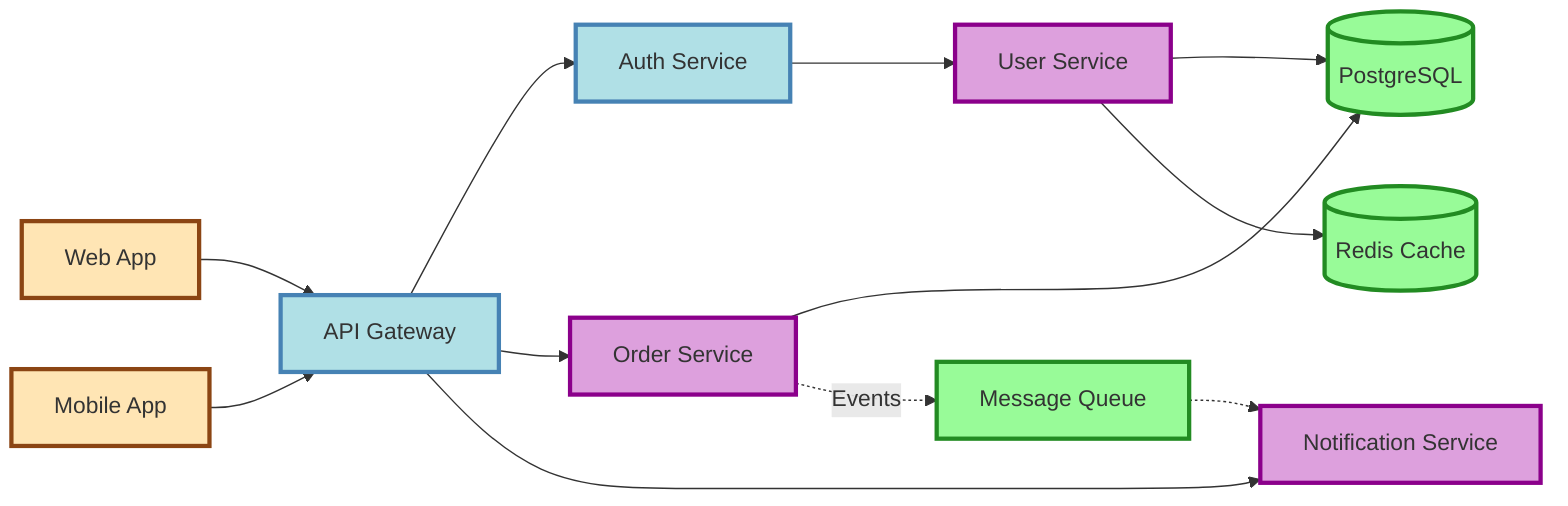graph LR
    Web[Web App]
    Mobile[Mobile App]
    Gateway[API Gateway]
    Auth[Auth Service]
    UserService[User Service]
    OrderService[Order Service]
    NotifyService[Notification Service]
    DB[(PostgreSQL)]
    Cache[(Redis Cache)]
    Queue[Message Queue]

    Web --> Gateway
    Mobile --> Gateway
    Gateway --> Auth
    Auth --> UserService
    Gateway --> OrderService
    Gateway --> NotifyService

    UserService --> DB
    UserService --> Cache
    OrderService --> DB
    OrderService -.->|Events| Queue
    Queue -.-> NotifyService

    classDef ui fill:#FFE5B4,stroke:#8B4513,stroke-width:3px
    classDef api fill:#B0E0E6,stroke:#4682B4,stroke-width:3px
    classDef service fill:#DDA0DD,stroke:#8B008B,stroke-width:3px
    classDef data fill:#98FB98,stroke:#228B22,stroke-width:3px

    class Web,Mobile ui
    class Gateway,Auth api
    class UserService,OrderService,NotifyService service
    class DB,Cache,Queue data